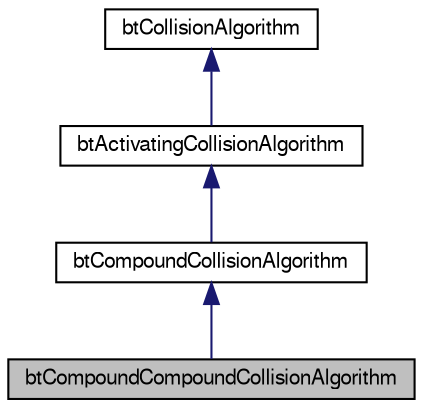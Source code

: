 digraph G
{
  bgcolor="transparent";
  edge [fontname="FreeSans",fontsize=10,labelfontname="FreeSans",labelfontsize=10];
  node [fontname="FreeSans",fontsize=10,shape=record];
  Node1 [label="btCompoundCompoundCollisionAlgorithm",height=0.2,width=0.4,color="black", fillcolor="grey75", style="filled" fontcolor="black"];
  Node2 -> Node1 [dir=back,color="midnightblue",fontsize=10,style="solid"];
  Node2 [label="btCompoundCollisionAlgorithm",height=0.2,width=0.4,color="black",URL="$classbt_compound_collision_algorithm.html",tooltip="btCompoundCollisionAlgorithm supports collision between CompoundCollisionShapes and..."];
  Node3 -> Node2 [dir=back,color="midnightblue",fontsize=10,style="solid"];
  Node3 [label="btActivatingCollisionAlgorithm",height=0.2,width=0.4,color="black",URL="$classbt_activating_collision_algorithm.html",tooltip="This class is not enabled yet (work-in-progress) to more aggressively activate objects..."];
  Node4 -> Node3 [dir=back,color="midnightblue",fontsize=10,style="solid"];
  Node4 [label="btCollisionAlgorithm",height=0.2,width=0.4,color="black",URL="$classbt_collision_algorithm.html"];
}
